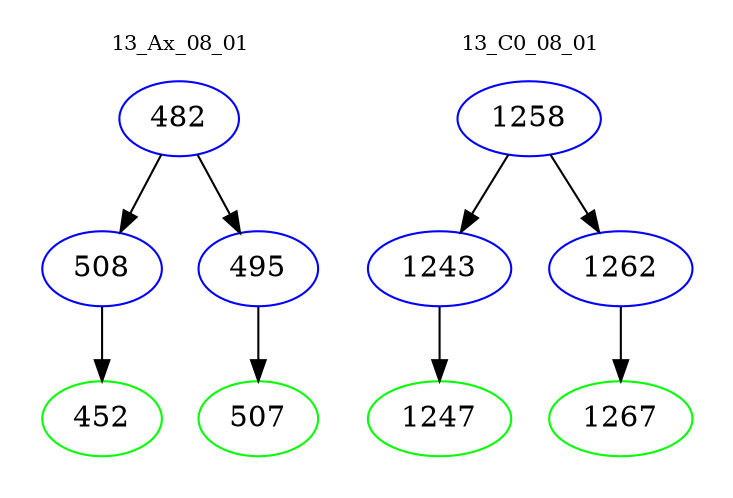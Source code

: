 digraph{
subgraph cluster_0 {
color = white
label = "13_Ax_08_01";
fontsize=10;
T0_482 [label="482", color="blue"]
T0_482 -> T0_508 [color="black"]
T0_508 [label="508", color="blue"]
T0_508 -> T0_452 [color="black"]
T0_452 [label="452", color="green"]
T0_482 -> T0_495 [color="black"]
T0_495 [label="495", color="blue"]
T0_495 -> T0_507 [color="black"]
T0_507 [label="507", color="green"]
}
subgraph cluster_1 {
color = white
label = "13_C0_08_01";
fontsize=10;
T1_1258 [label="1258", color="blue"]
T1_1258 -> T1_1243 [color="black"]
T1_1243 [label="1243", color="blue"]
T1_1243 -> T1_1247 [color="black"]
T1_1247 [label="1247", color="green"]
T1_1258 -> T1_1262 [color="black"]
T1_1262 [label="1262", color="blue"]
T1_1262 -> T1_1267 [color="black"]
T1_1267 [label="1267", color="green"]
}
}
